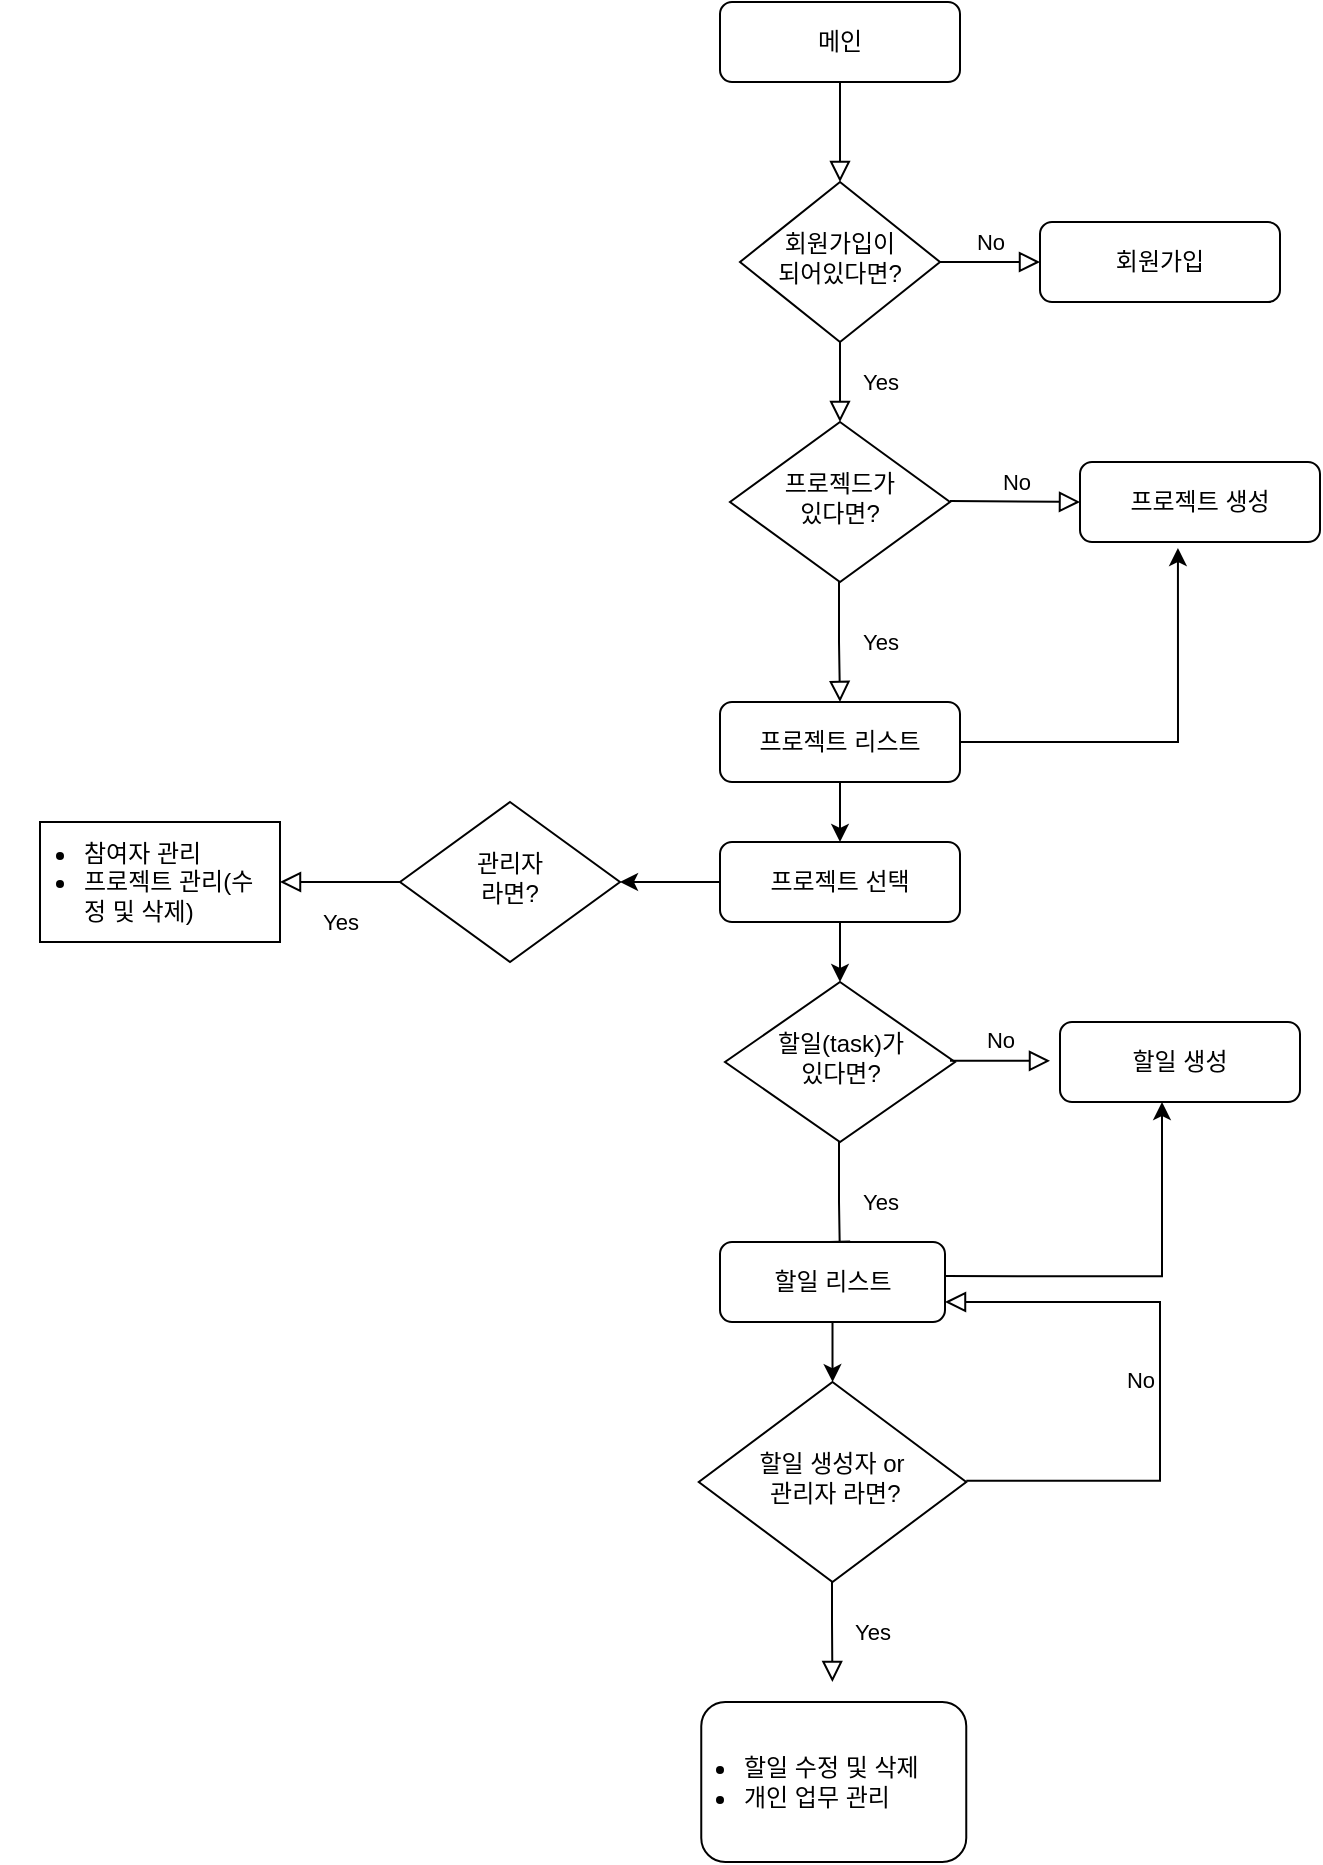 <mxfile version="14.5.1" type="github">
  <diagram id="C5RBs43oDa-KdzZeNtuy" name="Page-1">
    <mxGraphModel dx="1422" dy="794" grid="1" gridSize="10" guides="1" tooltips="1" connect="1" arrows="1" fold="1" page="1" pageScale="1" pageWidth="827" pageHeight="1169" math="0" shadow="0">
      <root>
        <mxCell id="WIyWlLk6GJQsqaUBKTNV-0" />
        <mxCell id="WIyWlLk6GJQsqaUBKTNV-1" parent="WIyWlLk6GJQsqaUBKTNV-0" />
        <mxCell id="WIyWlLk6GJQsqaUBKTNV-2" value="" style="rounded=0;html=1;jettySize=auto;orthogonalLoop=1;fontSize=11;endArrow=block;endFill=0;endSize=8;strokeWidth=1;shadow=0;labelBackgroundColor=none;edgeStyle=orthogonalEdgeStyle;" parent="WIyWlLk6GJQsqaUBKTNV-1" source="WIyWlLk6GJQsqaUBKTNV-3" target="WIyWlLk6GJQsqaUBKTNV-6" edge="1">
          <mxGeometry relative="1" as="geometry" />
        </mxCell>
        <mxCell id="WIyWlLk6GJQsqaUBKTNV-3" value="메인" style="rounded=1;whiteSpace=wrap;html=1;fontSize=12;glass=0;strokeWidth=1;shadow=0;" parent="WIyWlLk6GJQsqaUBKTNV-1" vertex="1">
          <mxGeometry x="390" y="30" width="120" height="40" as="geometry" />
        </mxCell>
        <mxCell id="WIyWlLk6GJQsqaUBKTNV-4" value="Yes" style="rounded=0;html=1;jettySize=auto;orthogonalLoop=1;fontSize=11;endArrow=block;endFill=0;endSize=8;strokeWidth=1;shadow=0;labelBackgroundColor=none;edgeStyle=orthogonalEdgeStyle;" parent="WIyWlLk6GJQsqaUBKTNV-1" source="WIyWlLk6GJQsqaUBKTNV-6" edge="1">
          <mxGeometry y="20" relative="1" as="geometry">
            <mxPoint as="offset" />
            <mxPoint x="450" y="240" as="targetPoint" />
          </mxGeometry>
        </mxCell>
        <mxCell id="WIyWlLk6GJQsqaUBKTNV-5" value="No" style="edgeStyle=orthogonalEdgeStyle;rounded=0;html=1;jettySize=auto;orthogonalLoop=1;fontSize=11;endArrow=block;endFill=0;endSize=8;strokeWidth=1;shadow=0;labelBackgroundColor=none;" parent="WIyWlLk6GJQsqaUBKTNV-1" source="WIyWlLk6GJQsqaUBKTNV-6" target="WIyWlLk6GJQsqaUBKTNV-7" edge="1">
          <mxGeometry y="10" relative="1" as="geometry">
            <mxPoint as="offset" />
          </mxGeometry>
        </mxCell>
        <mxCell id="WIyWlLk6GJQsqaUBKTNV-6" value="회원가입이&lt;br&gt;되어있다면?" style="rhombus;whiteSpace=wrap;html=1;shadow=0;fontFamily=Helvetica;fontSize=12;align=center;strokeWidth=1;spacing=6;spacingTop=-4;" parent="WIyWlLk6GJQsqaUBKTNV-1" vertex="1">
          <mxGeometry x="400" y="120" width="100" height="80" as="geometry" />
        </mxCell>
        <mxCell id="WIyWlLk6GJQsqaUBKTNV-7" value="회원가입" style="rounded=1;whiteSpace=wrap;html=1;fontSize=12;glass=0;strokeWidth=1;shadow=0;" parent="WIyWlLk6GJQsqaUBKTNV-1" vertex="1">
          <mxGeometry x="550" y="140" width="120" height="40" as="geometry" />
        </mxCell>
        <mxCell id="WIyWlLk6GJQsqaUBKTNV-10" value="프로젝드가 &lt;br&gt;있다면?" style="rhombus;whiteSpace=wrap;html=1;shadow=0;fontFamily=Helvetica;fontSize=12;align=center;strokeWidth=1;spacing=6;spacingTop=-4;" parent="WIyWlLk6GJQsqaUBKTNV-1" vertex="1">
          <mxGeometry x="395" y="240" width="110" height="80" as="geometry" />
        </mxCell>
        <mxCell id="dzTtF2eL-iIk_cVmwZgU-2" value="" style="edgeStyle=orthogonalEdgeStyle;rounded=0;orthogonalLoop=1;jettySize=auto;html=1;" parent="WIyWlLk6GJQsqaUBKTNV-1" source="WIyWlLk6GJQsqaUBKTNV-11" target="dzTtF2eL-iIk_cVmwZgU-1" edge="1">
          <mxGeometry relative="1" as="geometry" />
        </mxCell>
        <mxCell id="dzTtF2eL-iIk_cVmwZgU-9" value="" style="edgeStyle=orthogonalEdgeStyle;rounded=0;orthogonalLoop=1;jettySize=auto;html=1;entryX=0.408;entryY=1.075;entryDx=0;entryDy=0;entryPerimeter=0;" parent="WIyWlLk6GJQsqaUBKTNV-1" source="WIyWlLk6GJQsqaUBKTNV-11" target="WIyWlLk6GJQsqaUBKTNV-12" edge="1">
          <mxGeometry relative="1" as="geometry">
            <mxPoint x="580" y="320" as="targetPoint" />
            <Array as="points">
              <mxPoint x="619" y="400" />
            </Array>
          </mxGeometry>
        </mxCell>
        <mxCell id="WIyWlLk6GJQsqaUBKTNV-11" value="프로젝트 리스트" style="rounded=1;whiteSpace=wrap;html=1;fontSize=12;glass=0;strokeWidth=1;shadow=0;" parent="WIyWlLk6GJQsqaUBKTNV-1" vertex="1">
          <mxGeometry x="390" y="380" width="120" height="40" as="geometry" />
        </mxCell>
        <mxCell id="WIyWlLk6GJQsqaUBKTNV-12" value="프로젝트 생성" style="rounded=1;whiteSpace=wrap;html=1;fontSize=12;glass=0;strokeWidth=1;shadow=0;" parent="WIyWlLk6GJQsqaUBKTNV-1" vertex="1">
          <mxGeometry x="570" y="260" width="120" height="40" as="geometry" />
        </mxCell>
        <mxCell id="dzTtF2eL-iIk_cVmwZgU-11" value="" style="edgeStyle=orthogonalEdgeStyle;rounded=0;orthogonalLoop=1;jettySize=auto;html=1;" parent="WIyWlLk6GJQsqaUBKTNV-1" source="dzTtF2eL-iIk_cVmwZgU-1" target="dzTtF2eL-iIk_cVmwZgU-3" edge="1">
          <mxGeometry relative="1" as="geometry" />
        </mxCell>
        <mxCell id="dzTtF2eL-iIk_cVmwZgU-24" value="" style="edgeStyle=orthogonalEdgeStyle;rounded=0;orthogonalLoop=1;jettySize=auto;html=1;" parent="WIyWlLk6GJQsqaUBKTNV-1" source="dzTtF2eL-iIk_cVmwZgU-1" target="dzTtF2eL-iIk_cVmwZgU-20" edge="1">
          <mxGeometry relative="1" as="geometry" />
        </mxCell>
        <mxCell id="dzTtF2eL-iIk_cVmwZgU-1" value="프로젝트 선택" style="whiteSpace=wrap;html=1;rounded=1;shadow=0;strokeWidth=1;glass=0;" parent="WIyWlLk6GJQsqaUBKTNV-1" vertex="1">
          <mxGeometry x="390" y="450" width="120" height="40" as="geometry" />
        </mxCell>
        <mxCell id="dzTtF2eL-iIk_cVmwZgU-3" value="관리자&lt;br&gt;라면?" style="rhombus;whiteSpace=wrap;html=1;shadow=0;fontFamily=Helvetica;fontSize=12;align=center;strokeWidth=1;spacing=6;spacingTop=-4;" parent="WIyWlLk6GJQsqaUBKTNV-1" vertex="1">
          <mxGeometry x="230" y="430" width="110" height="80" as="geometry" />
        </mxCell>
        <mxCell id="dzTtF2eL-iIk_cVmwZgU-14" value="Yes" style="rounded=0;html=1;jettySize=auto;orthogonalLoop=1;fontSize=11;endArrow=block;endFill=0;endSize=8;strokeWidth=1;shadow=0;labelBackgroundColor=none;edgeStyle=orthogonalEdgeStyle;entryX=0.5;entryY=0;entryDx=0;entryDy=0;" parent="WIyWlLk6GJQsqaUBKTNV-1" target="WIyWlLk6GJQsqaUBKTNV-11" edge="1">
          <mxGeometry y="20" relative="1" as="geometry">
            <mxPoint as="offset" />
            <mxPoint x="449.5" y="320" as="sourcePoint" />
            <mxPoint x="449.5" y="360" as="targetPoint" />
            <Array as="points">
              <mxPoint x="450" y="350" />
              <mxPoint x="450" y="350" />
            </Array>
          </mxGeometry>
        </mxCell>
        <mxCell id="dzTtF2eL-iIk_cVmwZgU-16" value="Yes" style="rounded=0;html=1;jettySize=auto;orthogonalLoop=1;fontSize=11;endArrow=block;endFill=0;endSize=8;strokeWidth=1;shadow=0;labelBackgroundColor=none;edgeStyle=orthogonalEdgeStyle;exitX=0;exitY=0.5;exitDx=0;exitDy=0;" parent="WIyWlLk6GJQsqaUBKTNV-1" source="dzTtF2eL-iIk_cVmwZgU-3" edge="1">
          <mxGeometry y="20" relative="1" as="geometry">
            <mxPoint as="offset" />
            <mxPoint x="284.5" y="510" as="sourcePoint" />
            <mxPoint x="170" y="470" as="targetPoint" />
            <Array as="points">
              <mxPoint x="210" y="470" />
              <mxPoint x="210" y="470" />
            </Array>
          </mxGeometry>
        </mxCell>
        <mxCell id="dzTtF2eL-iIk_cVmwZgU-17" value="할일 생성" style="whiteSpace=wrap;html=1;rounded=1;shadow=0;strokeWidth=1;glass=0;" parent="WIyWlLk6GJQsqaUBKTNV-1" vertex="1">
          <mxGeometry x="560" y="540" width="120" height="40" as="geometry" />
        </mxCell>
        <mxCell id="dzTtF2eL-iIk_cVmwZgU-20" value="할일(task)가&lt;br&gt;있다면?" style="rhombus;whiteSpace=wrap;html=1;shadow=0;fontFamily=Helvetica;fontSize=12;align=center;strokeWidth=1;spacing=6;spacingTop=-4;" parent="WIyWlLk6GJQsqaUBKTNV-1" vertex="1">
          <mxGeometry x="392.5" y="520" width="115" height="80" as="geometry" />
        </mxCell>
        <mxCell id="dzTtF2eL-iIk_cVmwZgU-21" value="Yes" style="rounded=0;html=1;jettySize=auto;orthogonalLoop=1;fontSize=11;endArrow=block;endFill=0;endSize=8;strokeWidth=1;shadow=0;labelBackgroundColor=none;edgeStyle=orthogonalEdgeStyle;entryX=0.5;entryY=0;entryDx=0;entryDy=0;" parent="WIyWlLk6GJQsqaUBKTNV-1" edge="1">
          <mxGeometry y="20" relative="1" as="geometry">
            <mxPoint as="offset" />
            <mxPoint x="449.5" y="600" as="sourcePoint" />
            <mxPoint x="450" y="660" as="targetPoint" />
            <Array as="points">
              <mxPoint x="450" y="630" />
              <mxPoint x="450" y="630" />
            </Array>
          </mxGeometry>
        </mxCell>
        <mxCell id="dzTtF2eL-iIk_cVmwZgU-23" value="No" style="edgeStyle=orthogonalEdgeStyle;rounded=0;html=1;jettySize=auto;orthogonalLoop=1;fontSize=11;endArrow=block;endFill=0;endSize=8;strokeWidth=1;shadow=0;labelBackgroundColor=none;entryX=0;entryY=0.5;entryDx=0;entryDy=0;" parent="WIyWlLk6GJQsqaUBKTNV-1" target="WIyWlLk6GJQsqaUBKTNV-12" edge="1">
          <mxGeometry y="10" relative="1" as="geometry">
            <mxPoint as="offset" />
            <mxPoint x="505" y="279.5" as="sourcePoint" />
            <mxPoint x="555" y="279.5" as="targetPoint" />
          </mxGeometry>
        </mxCell>
        <mxCell id="dzTtF2eL-iIk_cVmwZgU-36" value="" style="edgeStyle=orthogonalEdgeStyle;rounded=0;orthogonalLoop=1;jettySize=auto;html=1;" parent="WIyWlLk6GJQsqaUBKTNV-1" source="dzTtF2eL-iIk_cVmwZgU-26" target="dzTtF2eL-iIk_cVmwZgU-35" edge="1">
          <mxGeometry relative="1" as="geometry" />
        </mxCell>
        <mxCell id="dzTtF2eL-iIk_cVmwZgU-26" value="할일 리스트" style="whiteSpace=wrap;html=1;rounded=1;shadow=0;strokeWidth=1;glass=0;" parent="WIyWlLk6GJQsqaUBKTNV-1" vertex="1">
          <mxGeometry x="390" y="650" width="112.5" height="40" as="geometry" />
        </mxCell>
        <mxCell id="dzTtF2eL-iIk_cVmwZgU-27" value="" style="rounded=0;whiteSpace=wrap;html=1;" parent="WIyWlLk6GJQsqaUBKTNV-1" vertex="1">
          <mxGeometry x="50" y="440" width="120" height="60" as="geometry" />
        </mxCell>
        <mxCell id="dzTtF2eL-iIk_cVmwZgU-30" value="&lt;ul&gt;&lt;li&gt;참여자 관리&lt;/li&gt;&lt;li&gt;프로젝트 관리(수정 및 삭제)&lt;/li&gt;&lt;/ul&gt;" style="text;strokeColor=none;fillColor=none;html=1;whiteSpace=wrap;verticalAlign=middle;overflow=hidden;" parent="WIyWlLk6GJQsqaUBKTNV-1" vertex="1">
          <mxGeometry x="30" y="430" width="130" height="80" as="geometry" />
        </mxCell>
        <mxCell id="dzTtF2eL-iIk_cVmwZgU-34" value="" style="edgeStyle=orthogonalEdgeStyle;rounded=0;orthogonalLoop=1;jettySize=auto;html=1;" parent="WIyWlLk6GJQsqaUBKTNV-1" edge="1">
          <mxGeometry relative="1" as="geometry">
            <mxPoint x="502.5" y="667.059" as="sourcePoint" />
            <mxPoint x="611" y="580" as="targetPoint" />
            <Array as="points">
              <mxPoint x="611.5" y="667" />
            </Array>
          </mxGeometry>
        </mxCell>
        <mxCell id="dzTtF2eL-iIk_cVmwZgU-35" value="할일 생성자 or&lt;br&gt;&amp;nbsp;관리자 라면?" style="rhombus;whiteSpace=wrap;html=1;shadow=0;fontFamily=Helvetica;fontSize=12;align=center;strokeWidth=1;spacing=6;spacingTop=-4;" parent="WIyWlLk6GJQsqaUBKTNV-1" vertex="1">
          <mxGeometry x="379.38" y="720" width="133.75" height="100" as="geometry" />
        </mxCell>
        <mxCell id="dzTtF2eL-iIk_cVmwZgU-37" value="" style="whiteSpace=wrap;html=1;rounded=1;shadow=0;strokeWidth=1;glass=0;" parent="WIyWlLk6GJQsqaUBKTNV-1" vertex="1">
          <mxGeometry x="380.63" y="880" width="132.5" height="80" as="geometry" />
        </mxCell>
        <mxCell id="dzTtF2eL-iIk_cVmwZgU-38" value="Yes" style="rounded=0;html=1;jettySize=auto;orthogonalLoop=1;fontSize=11;endArrow=block;endFill=0;endSize=8;strokeWidth=1;shadow=0;labelBackgroundColor=none;edgeStyle=orthogonalEdgeStyle;entryX=0.5;entryY=0;entryDx=0;entryDy=0;" parent="WIyWlLk6GJQsqaUBKTNV-1" edge="1">
          <mxGeometry y="20" relative="1" as="geometry">
            <mxPoint as="offset" />
            <mxPoint x="446" y="820" as="sourcePoint" />
            <mxPoint x="446.2" y="870" as="targetPoint" />
            <Array as="points">
              <mxPoint x="446.2" y="840" />
              <mxPoint x="446.2" y="840" />
            </Array>
          </mxGeometry>
        </mxCell>
        <mxCell id="dzTtF2eL-iIk_cVmwZgU-39" value="No" style="edgeStyle=orthogonalEdgeStyle;rounded=0;html=1;jettySize=auto;orthogonalLoop=1;fontSize=11;endArrow=block;endFill=0;endSize=8;strokeWidth=1;shadow=0;labelBackgroundColor=none;entryX=1;entryY=0.75;entryDx=0;entryDy=0;" parent="WIyWlLk6GJQsqaUBKTNV-1" target="dzTtF2eL-iIk_cVmwZgU-26" edge="1">
          <mxGeometry y="10" relative="1" as="geometry">
            <mxPoint as="offset" />
            <mxPoint x="513.13" y="769.41" as="sourcePoint" />
            <mxPoint x="563" y="680" as="targetPoint" />
            <Array as="points">
              <mxPoint x="610" y="769" />
              <mxPoint x="610" y="680" />
            </Array>
          </mxGeometry>
        </mxCell>
        <mxCell id="dzTtF2eL-iIk_cVmwZgU-41" value="No" style="edgeStyle=orthogonalEdgeStyle;rounded=0;html=1;jettySize=auto;orthogonalLoop=1;fontSize=11;endArrow=block;endFill=0;endSize=8;strokeWidth=1;shadow=0;labelBackgroundColor=none;" parent="WIyWlLk6GJQsqaUBKTNV-1" edge="1">
          <mxGeometry y="10" relative="1" as="geometry">
            <mxPoint as="offset" />
            <mxPoint x="505" y="559.41" as="sourcePoint" />
            <mxPoint x="555" y="559.41" as="targetPoint" />
          </mxGeometry>
        </mxCell>
        <mxCell id="nFTNPAwW-h6AM1i9AIHy-0" value="&lt;ul&gt;&lt;li&gt;할일 수정 및 삭제&lt;/li&gt;&lt;li&gt;개인 업무 관리&lt;/li&gt;&lt;/ul&gt;" style="text;strokeColor=none;fillColor=none;html=1;whiteSpace=wrap;verticalAlign=middle;overflow=hidden;" vertex="1" parent="WIyWlLk6GJQsqaUBKTNV-1">
          <mxGeometry x="360" y="880" width="190" height="80" as="geometry" />
        </mxCell>
      </root>
    </mxGraphModel>
  </diagram>
</mxfile>
